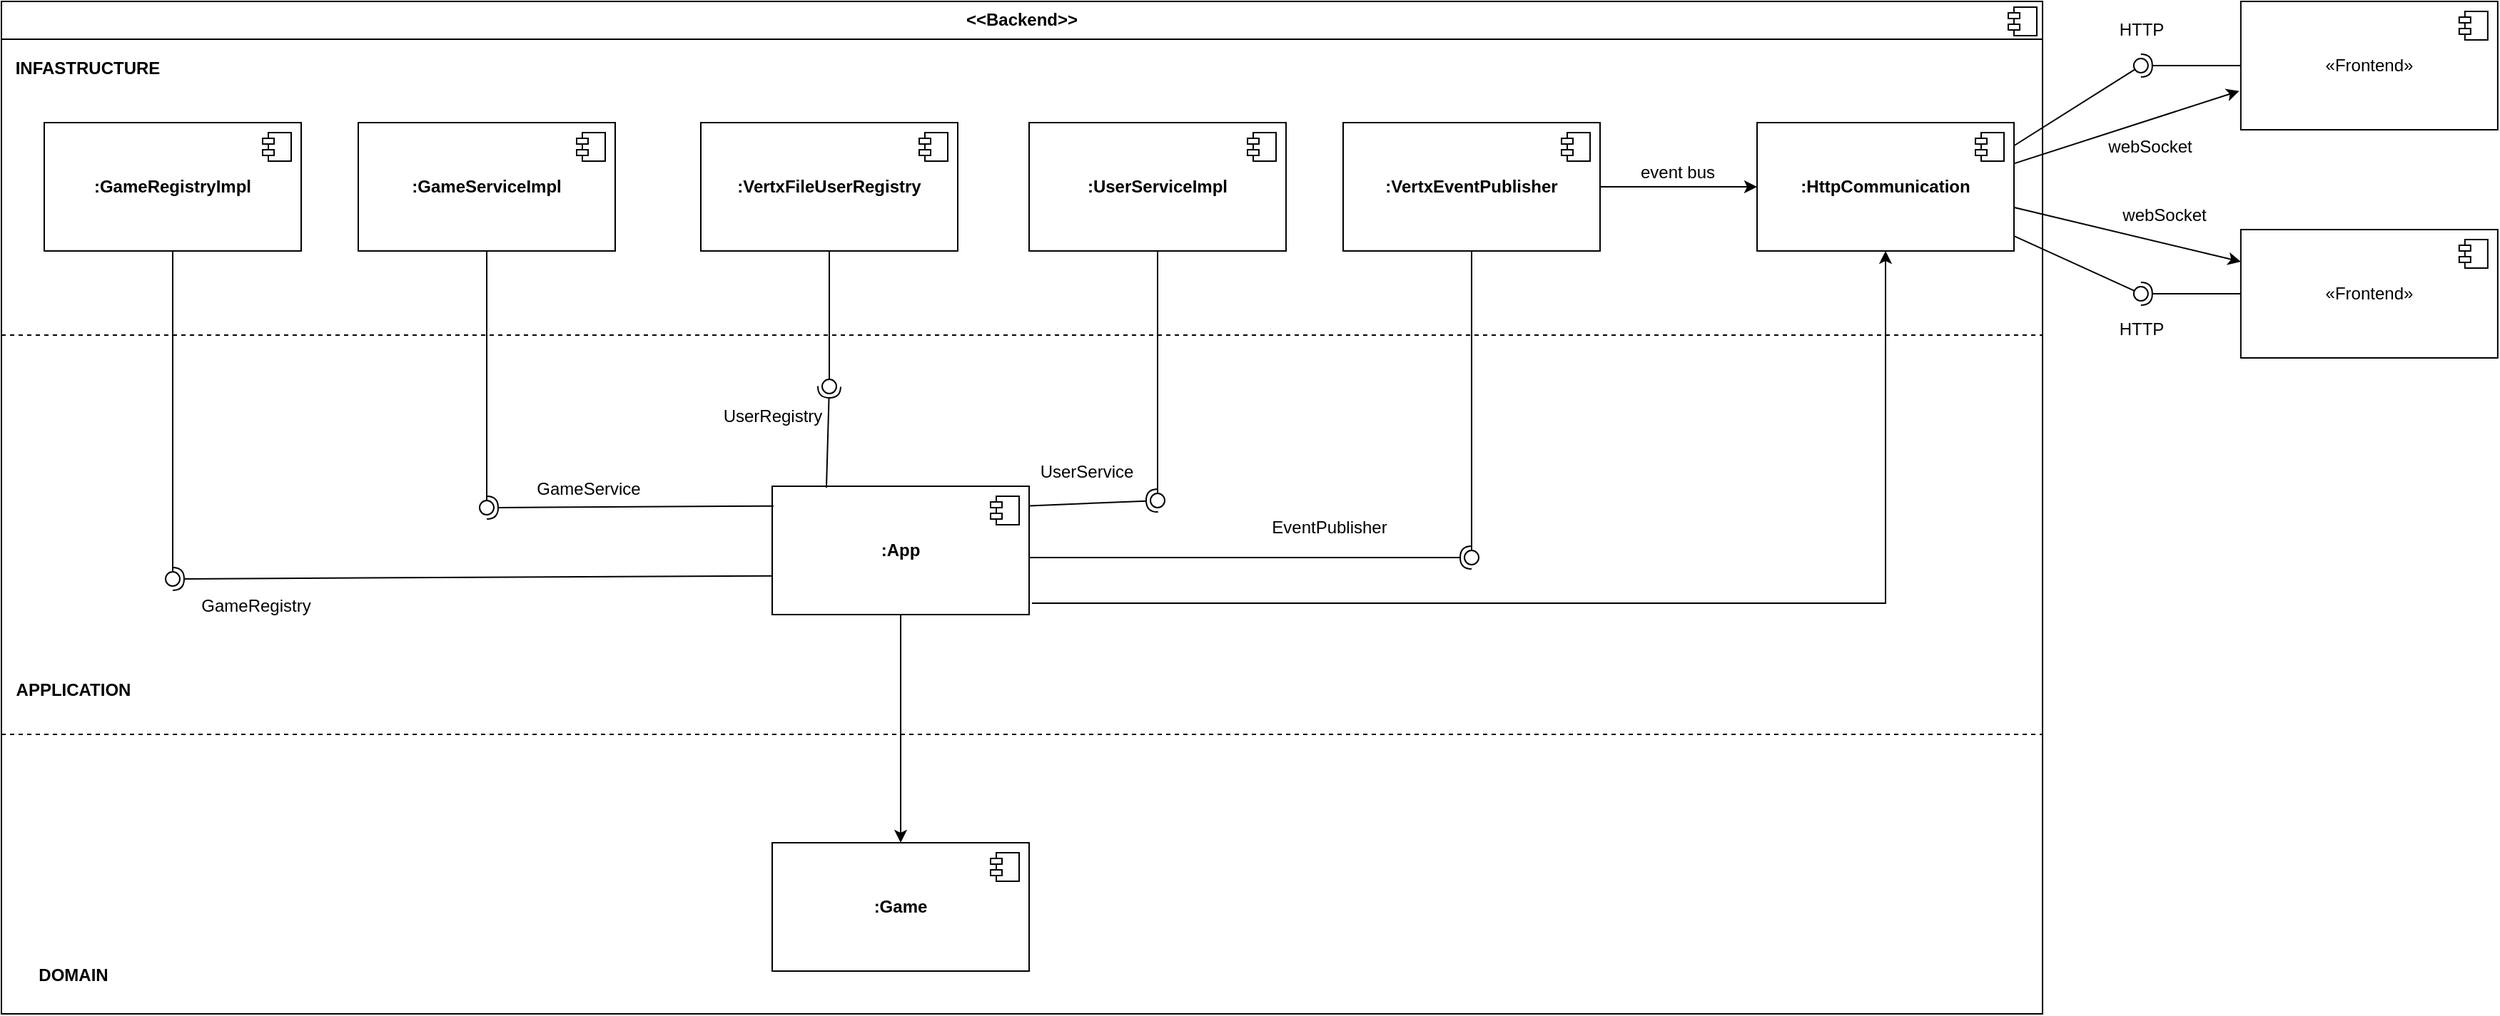 <mxfile version="28.2.5">
  <diagram name="Pagina-1" id="q0R-DiMl9bQ7n-zEkk0Q">
    <mxGraphModel dx="3691" dy="2230" grid="1" gridSize="10" guides="1" tooltips="1" connect="1" arrows="1" fold="1" page="1" pageScale="1" pageWidth="827" pageHeight="1169" math="0" shadow="0">
      <root>
        <mxCell id="0" />
        <mxCell id="1" parent="0" />
        <mxCell id="eZg6hNm4IzYlrM6w4R0b-3" value="&lt;p style=&quot;margin:0px;margin-top:6px;text-align:center;&quot;&gt;&lt;b&gt;&amp;lt;&amp;lt;Backend&amp;gt;&amp;gt;&lt;/b&gt;&lt;/p&gt;&lt;hr size=&quot;1&quot; style=&quot;border-style:solid;&quot;&gt;&lt;p style=&quot;margin:0px;margin-left:8px;&quot;&gt;&lt;br&gt;&lt;/p&gt;" style="align=left;overflow=fill;html=1;dropTarget=0;whiteSpace=wrap;fillColor=none;" parent="1" vertex="1">
          <mxGeometry x="-1060" y="-270" width="1430" height="710" as="geometry" />
        </mxCell>
        <mxCell id="eZg6hNm4IzYlrM6w4R0b-4" value="" style="shape=component;jettyWidth=8;jettyHeight=4;" parent="eZg6hNm4IzYlrM6w4R0b-3" vertex="1">
          <mxGeometry x="1" width="20" height="20" relative="1" as="geometry">
            <mxPoint x="-24" y="4" as="offset" />
          </mxGeometry>
        </mxCell>
        <mxCell id="TWMwZxgI0LpJaXLR39gj-11" value="&lt;b&gt;:GameRegistryImpl&lt;/b&gt;" style="html=1;dropTarget=0;whiteSpace=wrap;" parent="1" vertex="1">
          <mxGeometry x="-1030" y="-185" width="180" height="90" as="geometry" />
        </mxCell>
        <mxCell id="TWMwZxgI0LpJaXLR39gj-12" value="" style="shape=module;jettyWidth=8;jettyHeight=4;" parent="TWMwZxgI0LpJaXLR39gj-11" vertex="1">
          <mxGeometry x="1" width="20" height="20" relative="1" as="geometry">
            <mxPoint x="-27" y="7" as="offset" />
          </mxGeometry>
        </mxCell>
        <mxCell id="TWMwZxgI0LpJaXLR39gj-13" value="&lt;b&gt;:VertxFileUserRegistry&lt;/b&gt;" style="html=1;dropTarget=0;whiteSpace=wrap;" parent="1" vertex="1">
          <mxGeometry x="-570" y="-185" width="180" height="90" as="geometry" />
        </mxCell>
        <mxCell id="TWMwZxgI0LpJaXLR39gj-14" value="" style="shape=module;jettyWidth=8;jettyHeight=4;" parent="TWMwZxgI0LpJaXLR39gj-13" vertex="1">
          <mxGeometry x="1" width="20" height="20" relative="1" as="geometry">
            <mxPoint x="-27" y="7" as="offset" />
          </mxGeometry>
        </mxCell>
        <mxCell id="eZg6hNm4IzYlrM6w4R0b-60" style="rounded=0;orthogonalLoop=1;jettySize=auto;html=1;exitX=1.022;exitY=0.644;exitDx=0;exitDy=0;entryX=0;entryY=0.25;entryDx=0;entryDy=0;exitPerimeter=0;" parent="1" target="eZg6hNm4IzYlrM6w4R0b-48" edge="1">
          <mxGeometry relative="1" as="geometry">
            <mxPoint x="343.96" y="-127.04" as="sourcePoint" />
          </mxGeometry>
        </mxCell>
        <mxCell id="eZg6hNm4IzYlrM6w4R0b-62" value="webSocket" style="edgeLabel;html=1;align=center;verticalAlign=middle;resizable=0;points=[];fontSize=12;" parent="eZg6hNm4IzYlrM6w4R0b-60" vertex="1" connectable="0">
          <mxGeometry x="0.071" y="1" relative="1" as="geometry">
            <mxPoint x="22" y="-13" as="offset" />
          </mxGeometry>
        </mxCell>
        <mxCell id="TWMwZxgI0LpJaXLR39gj-15" value="&lt;b&gt;:UserServiceImpl&lt;/b&gt;" style="html=1;dropTarget=0;whiteSpace=wrap;" parent="1" vertex="1">
          <mxGeometry x="-340" y="-185" width="180" height="90" as="geometry" />
        </mxCell>
        <mxCell id="TWMwZxgI0LpJaXLR39gj-16" value="" style="shape=module;jettyWidth=8;jettyHeight=4;" parent="TWMwZxgI0LpJaXLR39gj-15" vertex="1">
          <mxGeometry x="1" width="20" height="20" relative="1" as="geometry">
            <mxPoint x="-27" y="7" as="offset" />
          </mxGeometry>
        </mxCell>
        <mxCell id="TWMwZxgI0LpJaXLR39gj-17" value="&lt;b&gt;:GameServiceImpl&lt;/b&gt;" style="html=1;dropTarget=0;whiteSpace=wrap;" parent="1" vertex="1">
          <mxGeometry x="-810" y="-185" width="180" height="90" as="geometry" />
        </mxCell>
        <mxCell id="TWMwZxgI0LpJaXLR39gj-18" value="" style="shape=module;jettyWidth=8;jettyHeight=4;" parent="TWMwZxgI0LpJaXLR39gj-17" vertex="1">
          <mxGeometry x="1" width="20" height="20" relative="1" as="geometry">
            <mxPoint x="-27" y="7" as="offset" />
          </mxGeometry>
        </mxCell>
        <mxCell id="QDmJ-gALzrrkLEioC6lJ-1" style="edgeStyle=orthogonalEdgeStyle;rounded=0;orthogonalLoop=1;jettySize=auto;html=1;entryX=0;entryY=0.5;entryDx=0;entryDy=0;" edge="1" parent="1" source="TWMwZxgI0LpJaXLR39gj-19" target="eZg6hNm4IzYlrM6w4R0b-65">
          <mxGeometry relative="1" as="geometry" />
        </mxCell>
        <mxCell id="QDmJ-gALzrrkLEioC6lJ-2" value="event bus" style="edgeLabel;html=1;align=center;verticalAlign=middle;resizable=0;points=[];fontSize=12;" vertex="1" connectable="0" parent="QDmJ-gALzrrkLEioC6lJ-1">
          <mxGeometry x="-0.02" y="-2" relative="1" as="geometry">
            <mxPoint y="-12" as="offset" />
          </mxGeometry>
        </mxCell>
        <mxCell id="TWMwZxgI0LpJaXLR39gj-19" value="&lt;b&gt;:VertxEventPublisher&lt;/b&gt;" style="html=1;dropTarget=0;whiteSpace=wrap;" parent="1" vertex="1">
          <mxGeometry x="-120" y="-185" width="180" height="90" as="geometry" />
        </mxCell>
        <mxCell id="TWMwZxgI0LpJaXLR39gj-20" value="" style="shape=module;jettyWidth=8;jettyHeight=4;" parent="TWMwZxgI0LpJaXLR39gj-19" vertex="1">
          <mxGeometry x="1" width="20" height="20" relative="1" as="geometry">
            <mxPoint x="-27" y="7" as="offset" />
          </mxGeometry>
        </mxCell>
        <mxCell id="eZg6hNm4IzYlrM6w4R0b-5" value="" style="line;strokeWidth=1;fillColor=none;align=left;verticalAlign=middle;spacingTop=-1;spacingLeft=3;spacingRight=3;rotatable=0;labelPosition=right;points=[];portConstraint=eastwest;strokeColor=inherit;dashed=1;" parent="1" vertex="1">
          <mxGeometry x="-1060" y="-40" width="1430" height="8" as="geometry" />
        </mxCell>
        <mxCell id="eZg6hNm4IzYlrM6w4R0b-6" value="" style="line;strokeWidth=1;fillColor=none;align=left;verticalAlign=middle;spacingTop=-1;spacingLeft=3;spacingRight=3;rotatable=0;labelPosition=right;points=[];portConstraint=eastwest;strokeColor=inherit;dashed=1;" parent="1" vertex="1">
          <mxGeometry x="-1060" y="240" width="1430" height="8" as="geometry" />
        </mxCell>
        <mxCell id="eZg6hNm4IzYlrM6w4R0b-7" value="&lt;b&gt;:Game&lt;/b&gt;" style="html=1;dropTarget=0;whiteSpace=wrap;" parent="1" vertex="1">
          <mxGeometry x="-520" y="320" width="180" height="90" as="geometry" />
        </mxCell>
        <mxCell id="eZg6hNm4IzYlrM6w4R0b-8" value="" style="shape=module;jettyWidth=8;jettyHeight=4;" parent="eZg6hNm4IzYlrM6w4R0b-7" vertex="1">
          <mxGeometry x="1" width="20" height="20" relative="1" as="geometry">
            <mxPoint x="-27" y="7" as="offset" />
          </mxGeometry>
        </mxCell>
        <mxCell id="eZg6hNm4IzYlrM6w4R0b-38" style="edgeStyle=orthogonalEdgeStyle;rounded=0;orthogonalLoop=1;jettySize=auto;html=1;entryX=0.5;entryY=0;entryDx=0;entryDy=0;" parent="1" source="eZg6hNm4IzYlrM6w4R0b-9" target="eZg6hNm4IzYlrM6w4R0b-7" edge="1">
          <mxGeometry relative="1" as="geometry" />
        </mxCell>
        <mxCell id="QDmJ-gALzrrkLEioC6lJ-3" style="edgeStyle=orthogonalEdgeStyle;rounded=0;orthogonalLoop=1;jettySize=auto;html=1;exitX=1.011;exitY=0.911;exitDx=0;exitDy=0;entryX=0.5;entryY=1;entryDx=0;entryDy=0;exitPerimeter=0;" edge="1" parent="1" source="eZg6hNm4IzYlrM6w4R0b-9" target="eZg6hNm4IzYlrM6w4R0b-65">
          <mxGeometry relative="1" as="geometry" />
        </mxCell>
        <mxCell id="eZg6hNm4IzYlrM6w4R0b-9" value="&lt;b&gt;:App&lt;/b&gt;" style="html=1;dropTarget=0;whiteSpace=wrap;" parent="1" vertex="1">
          <mxGeometry x="-520" y="70" width="180" height="90" as="geometry" />
        </mxCell>
        <mxCell id="eZg6hNm4IzYlrM6w4R0b-10" value="" style="shape=module;jettyWidth=8;jettyHeight=4;" parent="eZg6hNm4IzYlrM6w4R0b-9" vertex="1">
          <mxGeometry x="1" width="20" height="20" relative="1" as="geometry">
            <mxPoint x="-27" y="7" as="offset" />
          </mxGeometry>
        </mxCell>
        <mxCell id="eZg6hNm4IzYlrM6w4R0b-14" value="" style="rounded=0;orthogonalLoop=1;jettySize=auto;html=1;endArrow=halfCircle;endFill=0;endSize=6;strokeWidth=1;sketch=0;exitX=-0.002;exitY=0.698;exitDx=0;exitDy=0;exitPerimeter=0;" parent="1" source="eZg6hNm4IzYlrM6w4R0b-9" edge="1">
          <mxGeometry relative="1" as="geometry">
            <mxPoint x="-590" y="132.5" as="sourcePoint" />
            <mxPoint x="-940" y="135" as="targetPoint" />
          </mxGeometry>
        </mxCell>
        <mxCell id="eZg6hNm4IzYlrM6w4R0b-19" value="GameRegistry" style="edgeLabel;html=1;align=center;verticalAlign=middle;resizable=0;points=[];fontSize=12;" parent="eZg6hNm4IzYlrM6w4R0b-14" vertex="1" connectable="0">
          <mxGeometry x="0.902" y="3" relative="1" as="geometry">
            <mxPoint x="37" y="16" as="offset" />
          </mxGeometry>
        </mxCell>
        <mxCell id="eZg6hNm4IzYlrM6w4R0b-15" value="" style="rounded=0;orthogonalLoop=1;jettySize=auto;html=1;endArrow=oval;endFill=0;sketch=0;sourcePerimeterSpacing=0;targetPerimeterSpacing=0;endSize=10;exitX=0.5;exitY=1;exitDx=0;exitDy=0;" parent="1" source="TWMwZxgI0LpJaXLR39gj-11" edge="1">
          <mxGeometry relative="1" as="geometry">
            <mxPoint x="-390" y="110" as="sourcePoint" />
            <mxPoint x="-940" y="135" as="targetPoint" />
          </mxGeometry>
        </mxCell>
        <mxCell id="eZg6hNm4IzYlrM6w4R0b-16" value="" style="ellipse;whiteSpace=wrap;html=1;align=center;aspect=fixed;fillColor=none;strokeColor=none;resizable=0;perimeter=centerPerimeter;rotatable=0;allowArrows=0;points=[];outlineConnect=1;" parent="1" vertex="1">
          <mxGeometry x="-225" y="110" width="10" height="10" as="geometry" />
        </mxCell>
        <mxCell id="eZg6hNm4IzYlrM6w4R0b-23" value="" style="rounded=0;orthogonalLoop=1;jettySize=auto;html=1;endArrow=halfCircle;endFill=0;endSize=6;strokeWidth=1;sketch=0;exitX=0.005;exitY=0.154;exitDx=0;exitDy=0;exitPerimeter=0;" parent="1" source="eZg6hNm4IzYlrM6w4R0b-9" edge="1">
          <mxGeometry relative="1" as="geometry">
            <mxPoint x="-590" y="87.5" as="sourcePoint" />
            <mxPoint x="-720" y="85" as="targetPoint" />
          </mxGeometry>
        </mxCell>
        <mxCell id="eZg6hNm4IzYlrM6w4R0b-29" value="GameService" style="edgeLabel;html=1;align=center;verticalAlign=middle;resizable=0;points=[];fontSize=12;" parent="eZg6hNm4IzYlrM6w4R0b-23" vertex="1" connectable="0">
          <mxGeometry x="0.4" y="3" relative="1" as="geometry">
            <mxPoint x="10" y="-16" as="offset" />
          </mxGeometry>
        </mxCell>
        <mxCell id="eZg6hNm4IzYlrM6w4R0b-26" value="" style="rounded=0;orthogonalLoop=1;jettySize=auto;html=1;endArrow=oval;endFill=0;sketch=0;sourcePerimeterSpacing=0;targetPerimeterSpacing=0;endSize=10;exitX=0.5;exitY=1;exitDx=0;exitDy=0;" parent="1" source="TWMwZxgI0LpJaXLR39gj-17" edge="1">
          <mxGeometry relative="1" as="geometry">
            <mxPoint x="-560" y="-105" as="sourcePoint" />
            <mxPoint x="-720" y="85" as="targetPoint" />
          </mxGeometry>
        </mxCell>
        <mxCell id="eZg6hNm4IzYlrM6w4R0b-30" value="" style="rounded=0;orthogonalLoop=1;jettySize=auto;html=1;endArrow=halfCircle;endFill=0;endSize=6;strokeWidth=1;sketch=0;exitX=0.211;exitY=0.011;exitDx=0;exitDy=0;exitPerimeter=0;" parent="1" edge="1" source="eZg6hNm4IzYlrM6w4R0b-9">
          <mxGeometry relative="1" as="geometry">
            <mxPoint x="-340" y="98" as="sourcePoint" />
            <mxPoint x="-480" as="targetPoint" />
          </mxGeometry>
        </mxCell>
        <mxCell id="eZg6hNm4IzYlrM6w4R0b-33" value="UserRegistry" style="edgeLabel;html=1;align=center;verticalAlign=middle;resizable=0;points=[];fontSize=12;" parent="eZg6hNm4IzYlrM6w4R0b-30" vertex="1" connectable="0">
          <mxGeometry x="-0.138" y="-1" relative="1" as="geometry">
            <mxPoint x="-40" y="-20" as="offset" />
          </mxGeometry>
        </mxCell>
        <mxCell id="eZg6hNm4IzYlrM6w4R0b-31" value="" style="rounded=0;orthogonalLoop=1;jettySize=auto;html=1;endArrow=oval;endFill=0;sketch=0;sourcePerimeterSpacing=0;targetPerimeterSpacing=0;endSize=10;exitX=0.5;exitY=1;exitDx=0;exitDy=0;" parent="1" source="TWMwZxgI0LpJaXLR39gj-13" edge="1">
          <mxGeometry relative="1" as="geometry">
            <mxPoint x="-445" y="110" as="sourcePoint" />
            <mxPoint x="-480" as="targetPoint" />
          </mxGeometry>
        </mxCell>
        <mxCell id="eZg6hNm4IzYlrM6w4R0b-32" value="" style="ellipse;whiteSpace=wrap;html=1;align=center;aspect=fixed;fillColor=none;strokeColor=none;resizable=0;perimeter=centerPerimeter;rotatable=0;allowArrows=0;points=[];outlineConnect=1;" parent="1" vertex="1">
          <mxGeometry x="-175" y="110" width="10" height="10" as="geometry" />
        </mxCell>
        <mxCell id="eZg6hNm4IzYlrM6w4R0b-34" value="" style="rounded=0;orthogonalLoop=1;jettySize=auto;html=1;endArrow=halfCircle;endFill=0;endSize=6;strokeWidth=1;sketch=0;exitX=1;exitY=0.75;exitDx=0;exitDy=0;" parent="1" edge="1">
          <mxGeometry relative="1" as="geometry">
            <mxPoint x="-340" y="83.75" as="sourcePoint" />
            <mxPoint x="-250" y="80" as="targetPoint" />
          </mxGeometry>
        </mxCell>
        <mxCell id="eZg6hNm4IzYlrM6w4R0b-37" value="UserService" style="edgeLabel;html=1;align=center;verticalAlign=middle;resizable=0;points=[];fontSize=12;" parent="eZg6hNm4IzYlrM6w4R0b-34" vertex="1" connectable="0">
          <mxGeometry x="-0.131" y="-2" relative="1" as="geometry">
            <mxPoint x="1" y="-24" as="offset" />
          </mxGeometry>
        </mxCell>
        <mxCell id="eZg6hNm4IzYlrM6w4R0b-35" value="" style="rounded=0;orthogonalLoop=1;jettySize=auto;html=1;endArrow=oval;endFill=0;sketch=0;sourcePerimeterSpacing=0;targetPerimeterSpacing=0;endSize=10;exitX=0.5;exitY=1;exitDx=0;exitDy=0;" parent="1" source="TWMwZxgI0LpJaXLR39gj-15" edge="1">
          <mxGeometry relative="1" as="geometry">
            <mxPoint x="-230" y="155" as="sourcePoint" />
            <mxPoint x="-250" y="80" as="targetPoint" />
          </mxGeometry>
        </mxCell>
        <mxCell id="eZg6hNm4IzYlrM6w4R0b-36" value="" style="ellipse;whiteSpace=wrap;html=1;align=center;aspect=fixed;fillColor=none;strokeColor=none;resizable=0;perimeter=centerPerimeter;rotatable=0;allowArrows=0;points=[];outlineConnect=1;" parent="1" vertex="1">
          <mxGeometry x="-115" y="150" width="10" height="10" as="geometry" />
        </mxCell>
        <mxCell id="eZg6hNm4IzYlrM6w4R0b-39" value="" style="rounded=0;orthogonalLoop=1;jettySize=auto;html=1;endArrow=halfCircle;endFill=0;endSize=6;strokeWidth=1;sketch=0;" parent="1" edge="1">
          <mxGeometry relative="1" as="geometry">
            <mxPoint x="-340" y="120" as="sourcePoint" />
            <mxPoint x="-30" y="120" as="targetPoint" />
          </mxGeometry>
        </mxCell>
        <mxCell id="eZg6hNm4IzYlrM6w4R0b-42" value="EventPublisher" style="edgeLabel;html=1;align=center;verticalAlign=middle;resizable=0;points=[];fontSize=12;" parent="eZg6hNm4IzYlrM6w4R0b-39" vertex="1" connectable="0">
          <mxGeometry x="0.128" y="-1" relative="1" as="geometry">
            <mxPoint x="35" y="-22" as="offset" />
          </mxGeometry>
        </mxCell>
        <mxCell id="eZg6hNm4IzYlrM6w4R0b-40" value="" style="rounded=0;orthogonalLoop=1;jettySize=auto;html=1;endArrow=oval;endFill=0;sketch=0;sourcePerimeterSpacing=0;targetPerimeterSpacing=0;endSize=10;exitX=0.5;exitY=1;exitDx=0;exitDy=0;" parent="1" source="TWMwZxgI0LpJaXLR39gj-19" edge="1">
          <mxGeometry relative="1" as="geometry">
            <mxPoint x="-90" y="115" as="sourcePoint" />
            <mxPoint x="-30" y="120" as="targetPoint" />
          </mxGeometry>
        </mxCell>
        <mxCell id="eZg6hNm4IzYlrM6w4R0b-41" value="" style="ellipse;whiteSpace=wrap;html=1;align=center;aspect=fixed;fillColor=none;strokeColor=none;resizable=0;perimeter=centerPerimeter;rotatable=0;allowArrows=0;points=[];outlineConnect=1;" parent="1" vertex="1">
          <mxGeometry x="-75" y="110" width="10" height="10" as="geometry" />
        </mxCell>
        <mxCell id="eZg6hNm4IzYlrM6w4R0b-46" value="«Frontend»" style="html=1;dropTarget=0;whiteSpace=wrap;" parent="1" vertex="1">
          <mxGeometry x="508.92" y="-270" width="180" height="90" as="geometry" />
        </mxCell>
        <mxCell id="eZg6hNm4IzYlrM6w4R0b-47" value="" style="shape=module;jettyWidth=8;jettyHeight=4;" parent="eZg6hNm4IzYlrM6w4R0b-46" vertex="1">
          <mxGeometry x="1" width="20" height="20" relative="1" as="geometry">
            <mxPoint x="-27" y="7" as="offset" />
          </mxGeometry>
        </mxCell>
        <mxCell id="eZg6hNm4IzYlrM6w4R0b-48" value="«Frontend»" style="html=1;dropTarget=0;whiteSpace=wrap;" parent="1" vertex="1">
          <mxGeometry x="508.92" y="-110" width="180" height="90" as="geometry" />
        </mxCell>
        <mxCell id="eZg6hNm4IzYlrM6w4R0b-49" value="" style="shape=module;jettyWidth=8;jettyHeight=4;" parent="eZg6hNm4IzYlrM6w4R0b-48" vertex="1">
          <mxGeometry x="1" width="20" height="20" relative="1" as="geometry">
            <mxPoint x="-27" y="7" as="offset" />
          </mxGeometry>
        </mxCell>
        <mxCell id="eZg6hNm4IzYlrM6w4R0b-53" value="" style="rounded=0;orthogonalLoop=1;jettySize=auto;html=1;endArrow=halfCircle;endFill=0;endSize=6;strokeWidth=1;sketch=0;exitX=0;exitY=0.5;exitDx=0;exitDy=0;" parent="1" source="eZg6hNm4IzYlrM6w4R0b-48" edge="1">
          <mxGeometry relative="1" as="geometry">
            <mxPoint x="458.92" y="-65" as="sourcePoint" />
            <mxPoint x="438.92" y="-65" as="targetPoint" />
          </mxGeometry>
        </mxCell>
        <mxCell id="eZg6hNm4IzYlrM6w4R0b-64" value="HTTP" style="edgeLabel;html=1;align=center;verticalAlign=middle;resizable=0;points=[];fontSize=12;" parent="eZg6hNm4IzYlrM6w4R0b-53" vertex="1" connectable="0">
          <mxGeometry x="0.367" y="1" relative="1" as="geometry">
            <mxPoint x="-22" y="24" as="offset" />
          </mxGeometry>
        </mxCell>
        <mxCell id="eZg6hNm4IzYlrM6w4R0b-54" value="" style="rounded=0;orthogonalLoop=1;jettySize=auto;html=1;endArrow=oval;endFill=0;sketch=0;sourcePerimeterSpacing=0;targetPerimeterSpacing=0;endSize=10;exitX=1;exitY=0.833;exitDx=0;exitDy=0;exitPerimeter=0;" parent="1" edge="1">
          <mxGeometry relative="1" as="geometry">
            <mxPoint x="340" y="-110.03" as="sourcePoint" />
            <mxPoint x="438.92" y="-65" as="targetPoint" />
          </mxGeometry>
        </mxCell>
        <mxCell id="eZg6hNm4IzYlrM6w4R0b-55" value="" style="ellipse;whiteSpace=wrap;html=1;align=center;aspect=fixed;fillColor=none;strokeColor=none;resizable=0;perimeter=centerPerimeter;rotatable=0;allowArrows=0;points=[];outlineConnect=1;" parent="1" vertex="1">
          <mxGeometry x="275" y="-70" width="10" height="10" as="geometry" />
        </mxCell>
        <mxCell id="eZg6hNm4IzYlrM6w4R0b-56" value="" style="rounded=0;orthogonalLoop=1;jettySize=auto;html=1;endArrow=halfCircle;endFill=0;endSize=6;strokeWidth=1;sketch=0;exitX=0;exitY=0.5;exitDx=0;exitDy=0;" parent="1" source="eZg6hNm4IzYlrM6w4R0b-46" edge="1">
          <mxGeometry relative="1" as="geometry">
            <mxPoint x="458.92" y="-225" as="sourcePoint" />
            <mxPoint x="438.92" y="-225" as="targetPoint" />
          </mxGeometry>
        </mxCell>
        <mxCell id="eZg6hNm4IzYlrM6w4R0b-63" value="HTTP" style="edgeLabel;html=1;align=center;verticalAlign=middle;resizable=0;points=[];fontSize=12;" parent="eZg6hNm4IzYlrM6w4R0b-56" vertex="1" connectable="0">
          <mxGeometry x="0.295" y="-1" relative="1" as="geometry">
            <mxPoint x="-25" y="-24" as="offset" />
          </mxGeometry>
        </mxCell>
        <mxCell id="eZg6hNm4IzYlrM6w4R0b-57" value="" style="rounded=0;orthogonalLoop=1;jettySize=auto;html=1;endArrow=oval;endFill=0;sketch=0;sourcePerimeterSpacing=0;targetPerimeterSpacing=0;endSize=10;exitX=1;exitY=0.25;exitDx=0;exitDy=0;" parent="1" edge="1">
          <mxGeometry relative="1" as="geometry">
            <mxPoint x="340" y="-162.5" as="sourcePoint" />
            <mxPoint x="438.92" y="-225" as="targetPoint" />
          </mxGeometry>
        </mxCell>
        <mxCell id="eZg6hNm4IzYlrM6w4R0b-58" value="" style="ellipse;whiteSpace=wrap;html=1;align=center;aspect=fixed;fillColor=none;strokeColor=none;resizable=0;perimeter=centerPerimeter;rotatable=0;allowArrows=0;points=[];outlineConnect=1;" parent="1" vertex="1">
          <mxGeometry x="275" y="-220" width="10" height="10" as="geometry" />
        </mxCell>
        <mxCell id="eZg6hNm4IzYlrM6w4R0b-59" style="rounded=0;orthogonalLoop=1;jettySize=auto;html=1;entryX=-0.006;entryY=0.698;entryDx=0;entryDy=0;entryPerimeter=0;exitX=1.017;exitY=0.344;exitDx=0;exitDy=0;exitPerimeter=0;" parent="1" target="eZg6hNm4IzYlrM6w4R0b-46" edge="1">
          <mxGeometry relative="1" as="geometry">
            <mxPoint x="343.06" y="-154.04" as="sourcePoint" />
          </mxGeometry>
        </mxCell>
        <mxCell id="eZg6hNm4IzYlrM6w4R0b-61" value="webSocket" style="edgeLabel;html=1;align=center;verticalAlign=middle;resizable=0;points=[];fontSize=12;" parent="eZg6hNm4IzYlrM6w4R0b-59" vertex="1" connectable="0">
          <mxGeometry x="0.111" y="-2" relative="1" as="geometry">
            <mxPoint x="10" y="13" as="offset" />
          </mxGeometry>
        </mxCell>
        <mxCell id="eZg6hNm4IzYlrM6w4R0b-65" value="&lt;b&gt;:HttpCommunication&lt;/b&gt;" style="html=1;dropTarget=0;whiteSpace=wrap;" parent="1" vertex="1">
          <mxGeometry x="170" y="-185" width="180" height="90" as="geometry" />
        </mxCell>
        <mxCell id="eZg6hNm4IzYlrM6w4R0b-66" value="" style="shape=module;jettyWidth=8;jettyHeight=4;" parent="eZg6hNm4IzYlrM6w4R0b-65" vertex="1">
          <mxGeometry x="1" width="20" height="20" relative="1" as="geometry">
            <mxPoint x="-27" y="7" as="offset" />
          </mxGeometry>
        </mxCell>
        <mxCell id="eZg6hNm4IzYlrM6w4R0b-67" value="APPLICATION" style="text;align=center;fontStyle=1;verticalAlign=middle;spacingLeft=3;spacingRight=3;strokeColor=none;rotatable=0;points=[[0,0.5],[1,0.5]];portConstraint=eastwest;html=1;" parent="1" vertex="1">
          <mxGeometry x="-1050" y="200" width="80" height="26" as="geometry" />
        </mxCell>
        <mxCell id="eZg6hNm4IzYlrM6w4R0b-68" value="DOMAIN" style="text;align=center;fontStyle=1;verticalAlign=middle;spacingLeft=3;spacingRight=3;strokeColor=none;rotatable=0;points=[[0,0.5],[1,0.5]];portConstraint=eastwest;html=1;" parent="1" vertex="1">
          <mxGeometry x="-1050" y="400" width="80" height="26" as="geometry" />
        </mxCell>
        <mxCell id="eZg6hNm4IzYlrM6w4R0b-69" value="INFASTRUCTURE" style="text;align=center;fontStyle=1;verticalAlign=middle;spacingLeft=3;spacingRight=3;strokeColor=none;rotatable=0;points=[[0,0.5],[1,0.5]];portConstraint=eastwest;html=1;" parent="1" vertex="1">
          <mxGeometry x="-1040" y="-236" width="80" height="26" as="geometry" />
        </mxCell>
      </root>
    </mxGraphModel>
  </diagram>
</mxfile>
